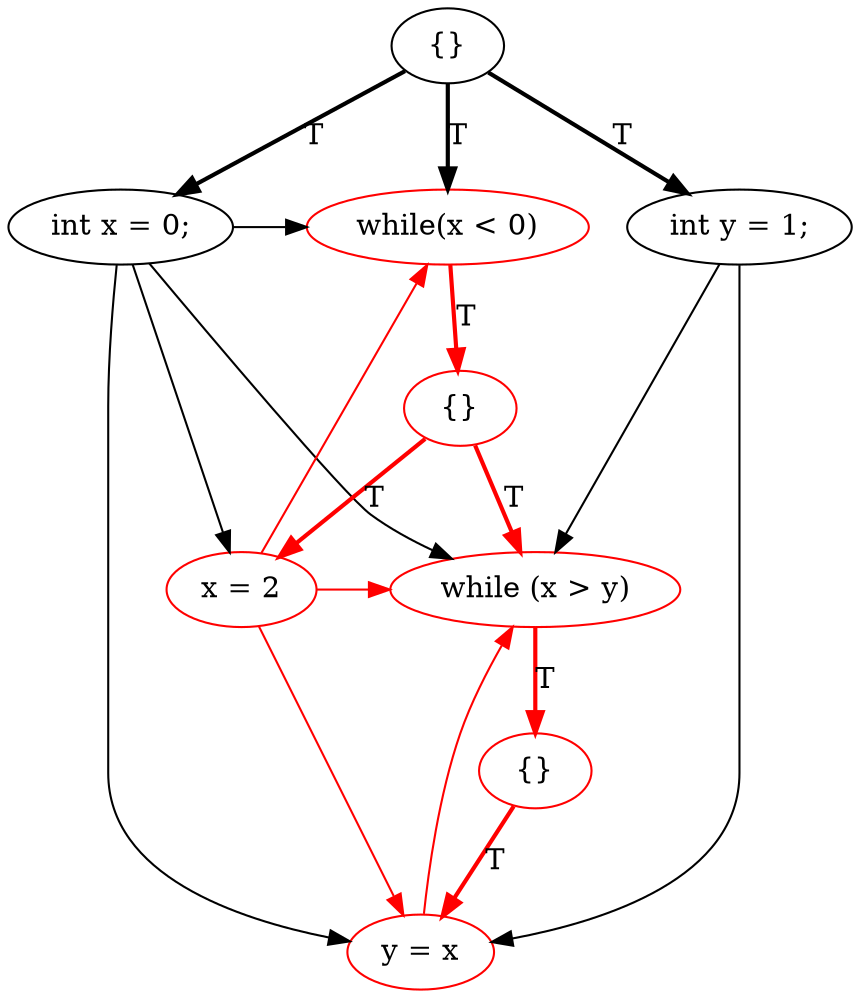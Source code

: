 digraph {
rankdir=TD;
2[label="{}"]; 
2 -> 5[label="T",style=bold];
5[label="int x = 0;"];
5 -> 0;
5 -> 3;
5 -> 7;
5 -> 8;
2 -> 6[label="T",style=bold];
6[label="int y = 1;"];
6 -> 3;
6 -> 8;
2 -> 0[label="T",style=bold];
0[label="while(x < 0)",color=red]; 
0 -> 1[label="T",style=bold,color=red];
1[label="{}",color=red]; 
1 -> 3[label="T",style=bold,color=red];
3[label="while (x > y)",color=red]; 
3 -> 4[label="T",style=bold,color=red];
4[label="{}",color=red]; 
4 -> 8[label="T",style=bold,color=red];
8[label="y = x",color=red];
8 -> 3[color=red];
1 -> 7[label="T",style=bold,color=red];
7[label="x = 2",color=red];
7 -> 0[color=red];
7 -> 3[color=red];
7 -> 8[color=red];
{ rank=same 5 6 0 }{ rank=same 1 }{ rank=same 3 7 }{ rank=same 4 }{ rank=same 8 }
}